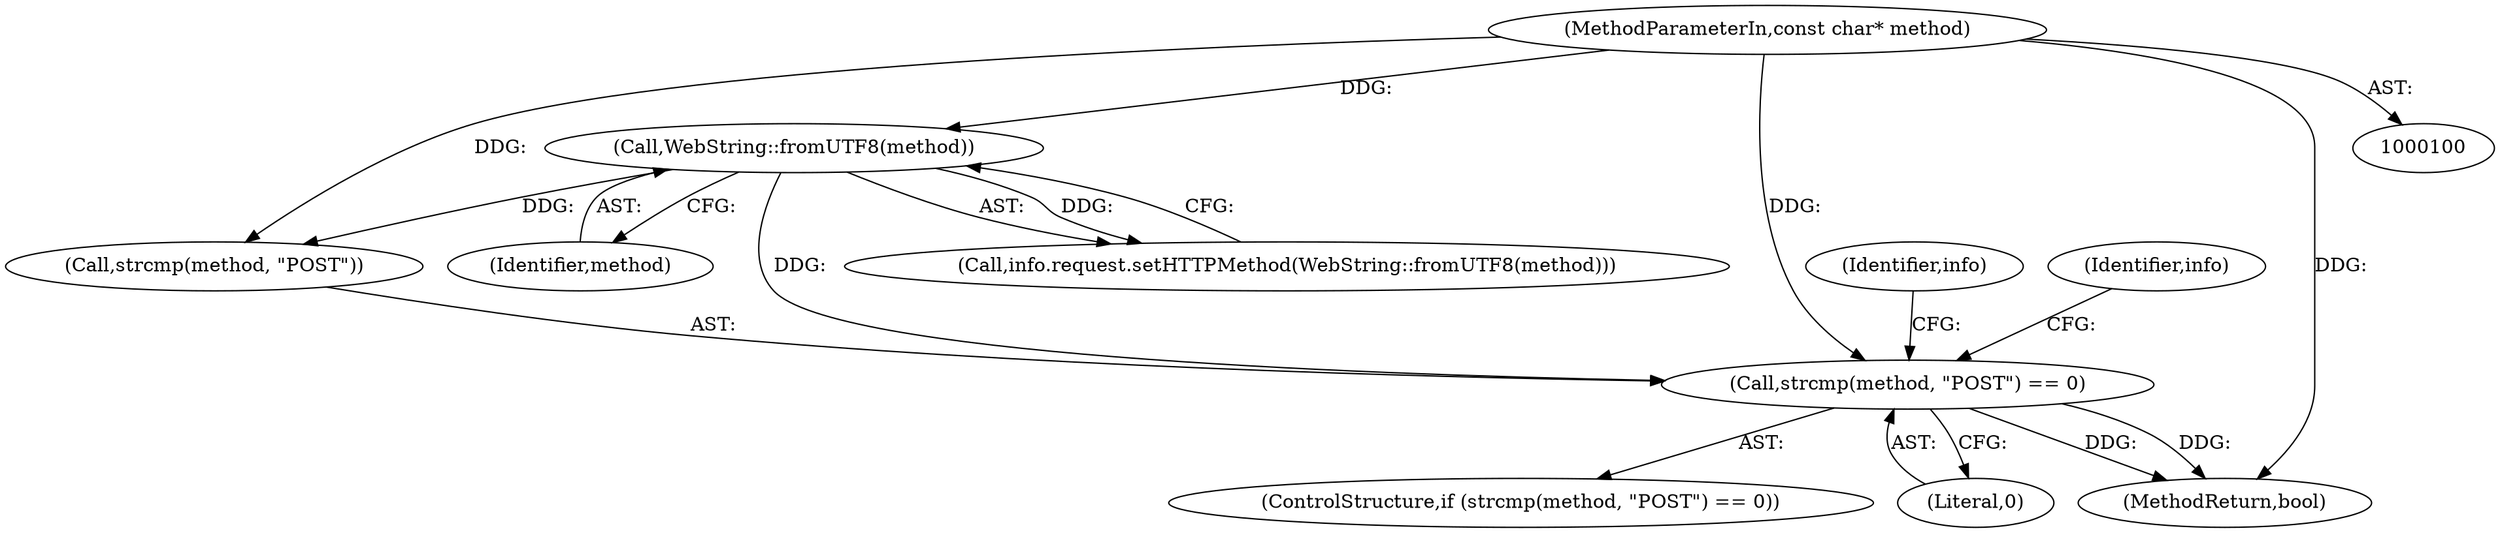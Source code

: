 digraph "1_Chrome_ea3d1d84be3d6f97bf50e76511c9e26af6895533_40@API" {
"1000152" [label="(Call,strcmp(method, \"POST\") == 0)"];
"1000136" [label="(Call,WebString::fromUTF8(method))"];
"1000103" [label="(MethodParameterIn,const char* method)"];
"1000168" [label="(Identifier,info)"];
"1000135" [label="(Call,info.request.setHTTPMethod(WebString::fromUTF8(method)))"];
"1000161" [label="(Identifier,info)"];
"1000156" [label="(Literal,0)"];
"1000151" [label="(ControlStructure,if (strcmp(method, \"POST\") == 0))"];
"1000153" [label="(Call,strcmp(method, \"POST\"))"];
"1000103" [label="(MethodParameterIn,const char* method)"];
"1000136" [label="(Call,WebString::fromUTF8(method))"];
"1000152" [label="(Call,strcmp(method, \"POST\") == 0)"];
"1000137" [label="(Identifier,method)"];
"1000209" [label="(MethodReturn,bool)"];
"1000152" -> "1000151"  [label="AST: "];
"1000152" -> "1000156"  [label="CFG: "];
"1000153" -> "1000152"  [label="AST: "];
"1000156" -> "1000152"  [label="AST: "];
"1000161" -> "1000152"  [label="CFG: "];
"1000168" -> "1000152"  [label="CFG: "];
"1000152" -> "1000209"  [label="DDG: "];
"1000152" -> "1000209"  [label="DDG: "];
"1000136" -> "1000152"  [label="DDG: "];
"1000103" -> "1000152"  [label="DDG: "];
"1000136" -> "1000135"  [label="AST: "];
"1000136" -> "1000137"  [label="CFG: "];
"1000137" -> "1000136"  [label="AST: "];
"1000135" -> "1000136"  [label="CFG: "];
"1000136" -> "1000135"  [label="DDG: "];
"1000103" -> "1000136"  [label="DDG: "];
"1000136" -> "1000153"  [label="DDG: "];
"1000103" -> "1000100"  [label="AST: "];
"1000103" -> "1000209"  [label="DDG: "];
"1000103" -> "1000153"  [label="DDG: "];
}
